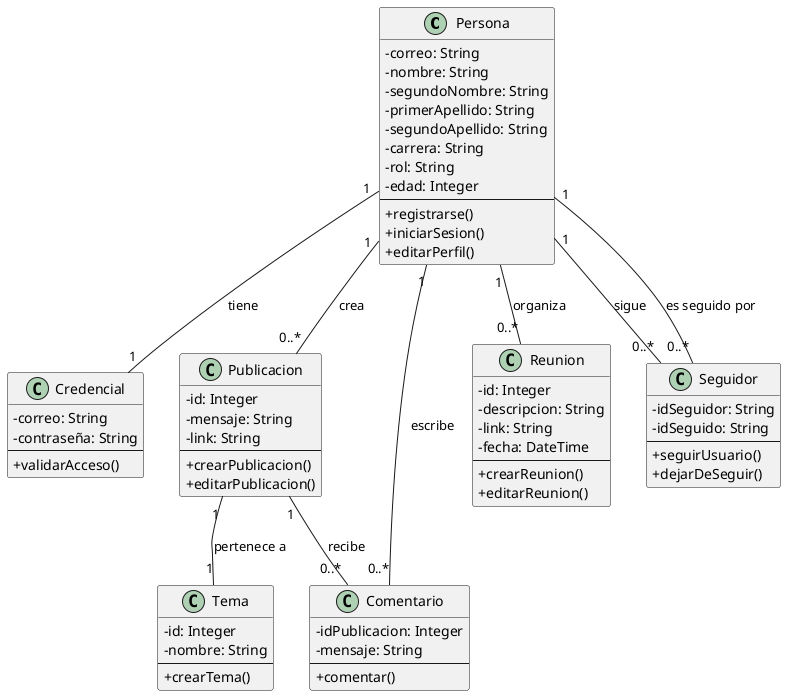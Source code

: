 @startuml Diagrama de Clases - StayOn
skinparam classAttributeIconSize 0

class Persona {
  - correo: String
  - nombre: String
  - segundoNombre: String
  - primerApellido: String
  - segundoApellido: String
  - carrera: String
  - rol: String
  - edad: Integer
  --
  +registrarse()
  +iniciarSesion()
  +editarPerfil()
}

class Credencial {
  - correo: String
  - contraseña: String
  --
  +validarAcceso()
}

class Publicacion {
  - id: Integer
  - mensaje: String
  - link: String
  --
  +crearPublicacion()
  +editarPublicacion()
}

class Comentario {
  - idPublicacion: Integer
  - mensaje: String
  --
  +comentar()
}

class Reunion {
  - id: Integer
  - descripcion: String
  - link: String
  - fecha: DateTime
  --
  +crearReunion()
  +editarReunion()
}

class Tema {
  - id: Integer
  - nombre: String
  --
  +crearTema()
}

class Seguidor {
  - idSeguidor: String
  - idSeguido: String
  --
  +seguirUsuario()
  +dejarDeSeguir()
}

' Relaciones
Persona "1" -- "1" Credencial : tiene
Persona "1" -- "0..*" Publicacion : crea
Persona "1" -- "0..*" Reunion : organiza
Persona "1" -- "0..*" Comentario : escribe
Persona "1" -- "0..*" Seguidor : sigue
Persona "1" -- "0..*" Seguidor : es seguido por

Publicacion "1" -- "0..*" Comentario : recibe
Publicacion "1" -- "1" Tema : pertenece a

@enduml

